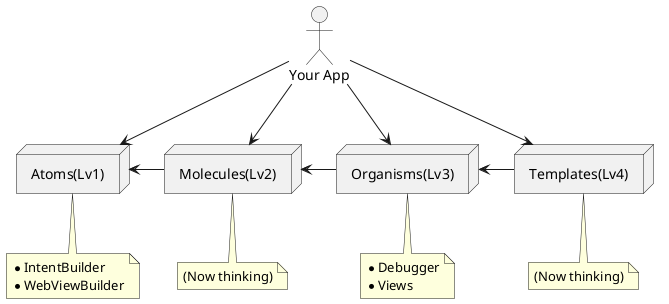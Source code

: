 @startuml ライブラリ構成

actor "Your App" as apps

node "Atoms(Lv1)" as lv1
note bottom of lv1
    * IntentBuilder
    * WebViewBuilder
end note

node "Molecules(Lv2)" as lv2
note bottom of lv2
    (Now thinking)
end note

node "Organisms(Lv3)" as lv3
note bottom of lv3
    * Debugger
    * Views
end note

node "Templates(Lv4)" as lv4
note bottom of lv4
    (Now thinking)
end note



lv3 <- lv4
lv2 <- lv3
lv1 <- lv2

apps --> lv4
apps --> lv3
apps --> lv2
apps --> lv1

@enduml
